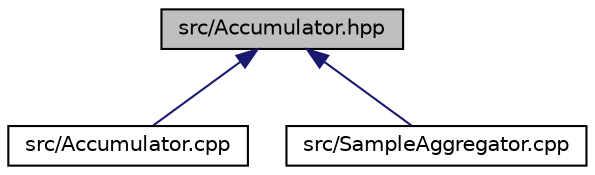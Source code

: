 digraph "src/Accumulator.hpp"
{
  edge [fontname="Helvetica",fontsize="10",labelfontname="Helvetica",labelfontsize="10"];
  node [fontname="Helvetica",fontsize="10",shape=record];
  Node2 [label="src/Accumulator.hpp",height=0.2,width=0.4,color="black", fillcolor="grey75", style="filled", fontcolor="black"];
  Node2 -> Node3 [dir="back",color="midnightblue",fontsize="10",style="solid",fontname="Helvetica"];
  Node3 [label="src/Accumulator.cpp",height=0.2,width=0.4,color="black", fillcolor="white", style="filled",URL="$_accumulator_8cpp.html"];
  Node2 -> Node4 [dir="back",color="midnightblue",fontsize="10",style="solid",fontname="Helvetica"];
  Node4 [label="src/SampleAggregator.cpp",height=0.2,width=0.4,color="black", fillcolor="white", style="filled",URL="$_sample_aggregator_8cpp.html"];
}
